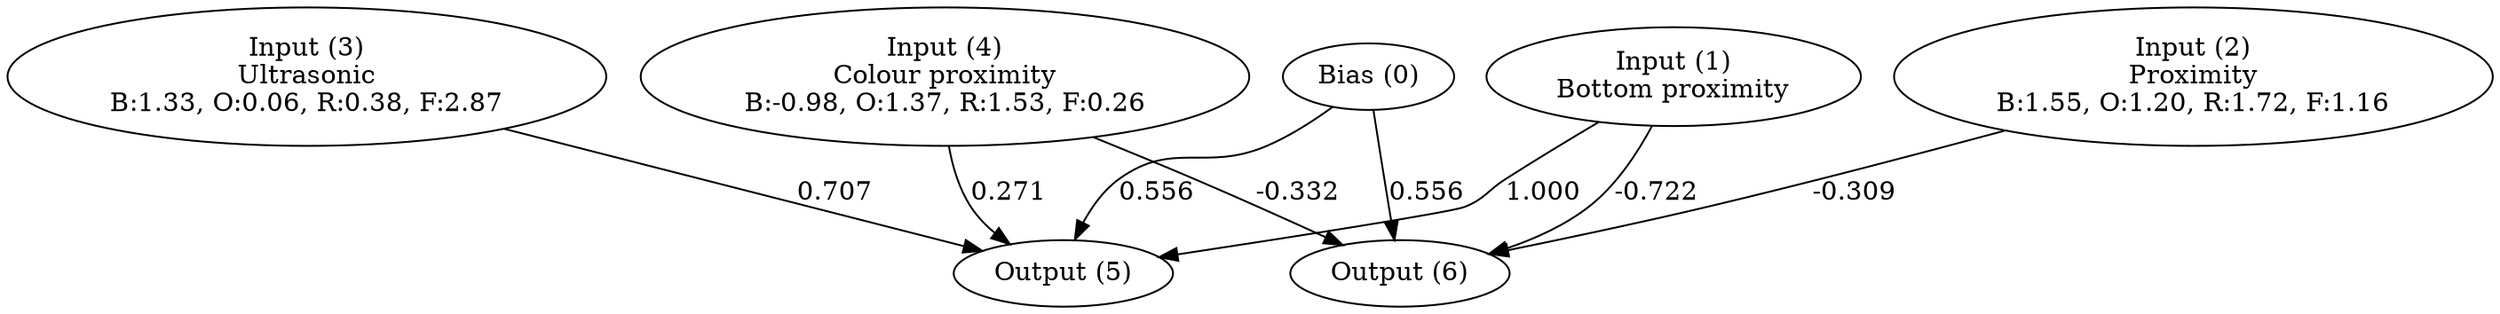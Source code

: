 digraph G {
  0 [ label="Bias (0)" ];
  1 [ label="Input (1)\nBottom proximity" ];
  2 [ label="Input (2)\nProximity\nB:1.55, O:1.20, R:1.72, F:1.16" ];
  3 [ label="Input (3)\nUltrasonic\nB:1.33, O:0.06, R:0.38, F:2.87" ];
  4 [ label="Input (4)\nColour proximity\nB:-0.98, O:1.37, R:1.53, F:0.26" ];
  5 [ label="Output (5)" ];
  6 [ label="Output (6)" ];
  { rank=same 0 1 2 3 4 }
  { rank=same 5 6 }
  0 -> 5 [ label="0.556" ];
  0 -> 6 [ label="0.556" ];
  1 -> 5 [ label="1.000" ];
  1 -> 6 [ label="-0.722" ];
  2 -> 6 [ label="-0.309" ];
  3 -> 5 [ label="0.707" ];
  4 -> 5 [ label="0.271" ];
  4 -> 6 [ label="-0.332" ];
}
